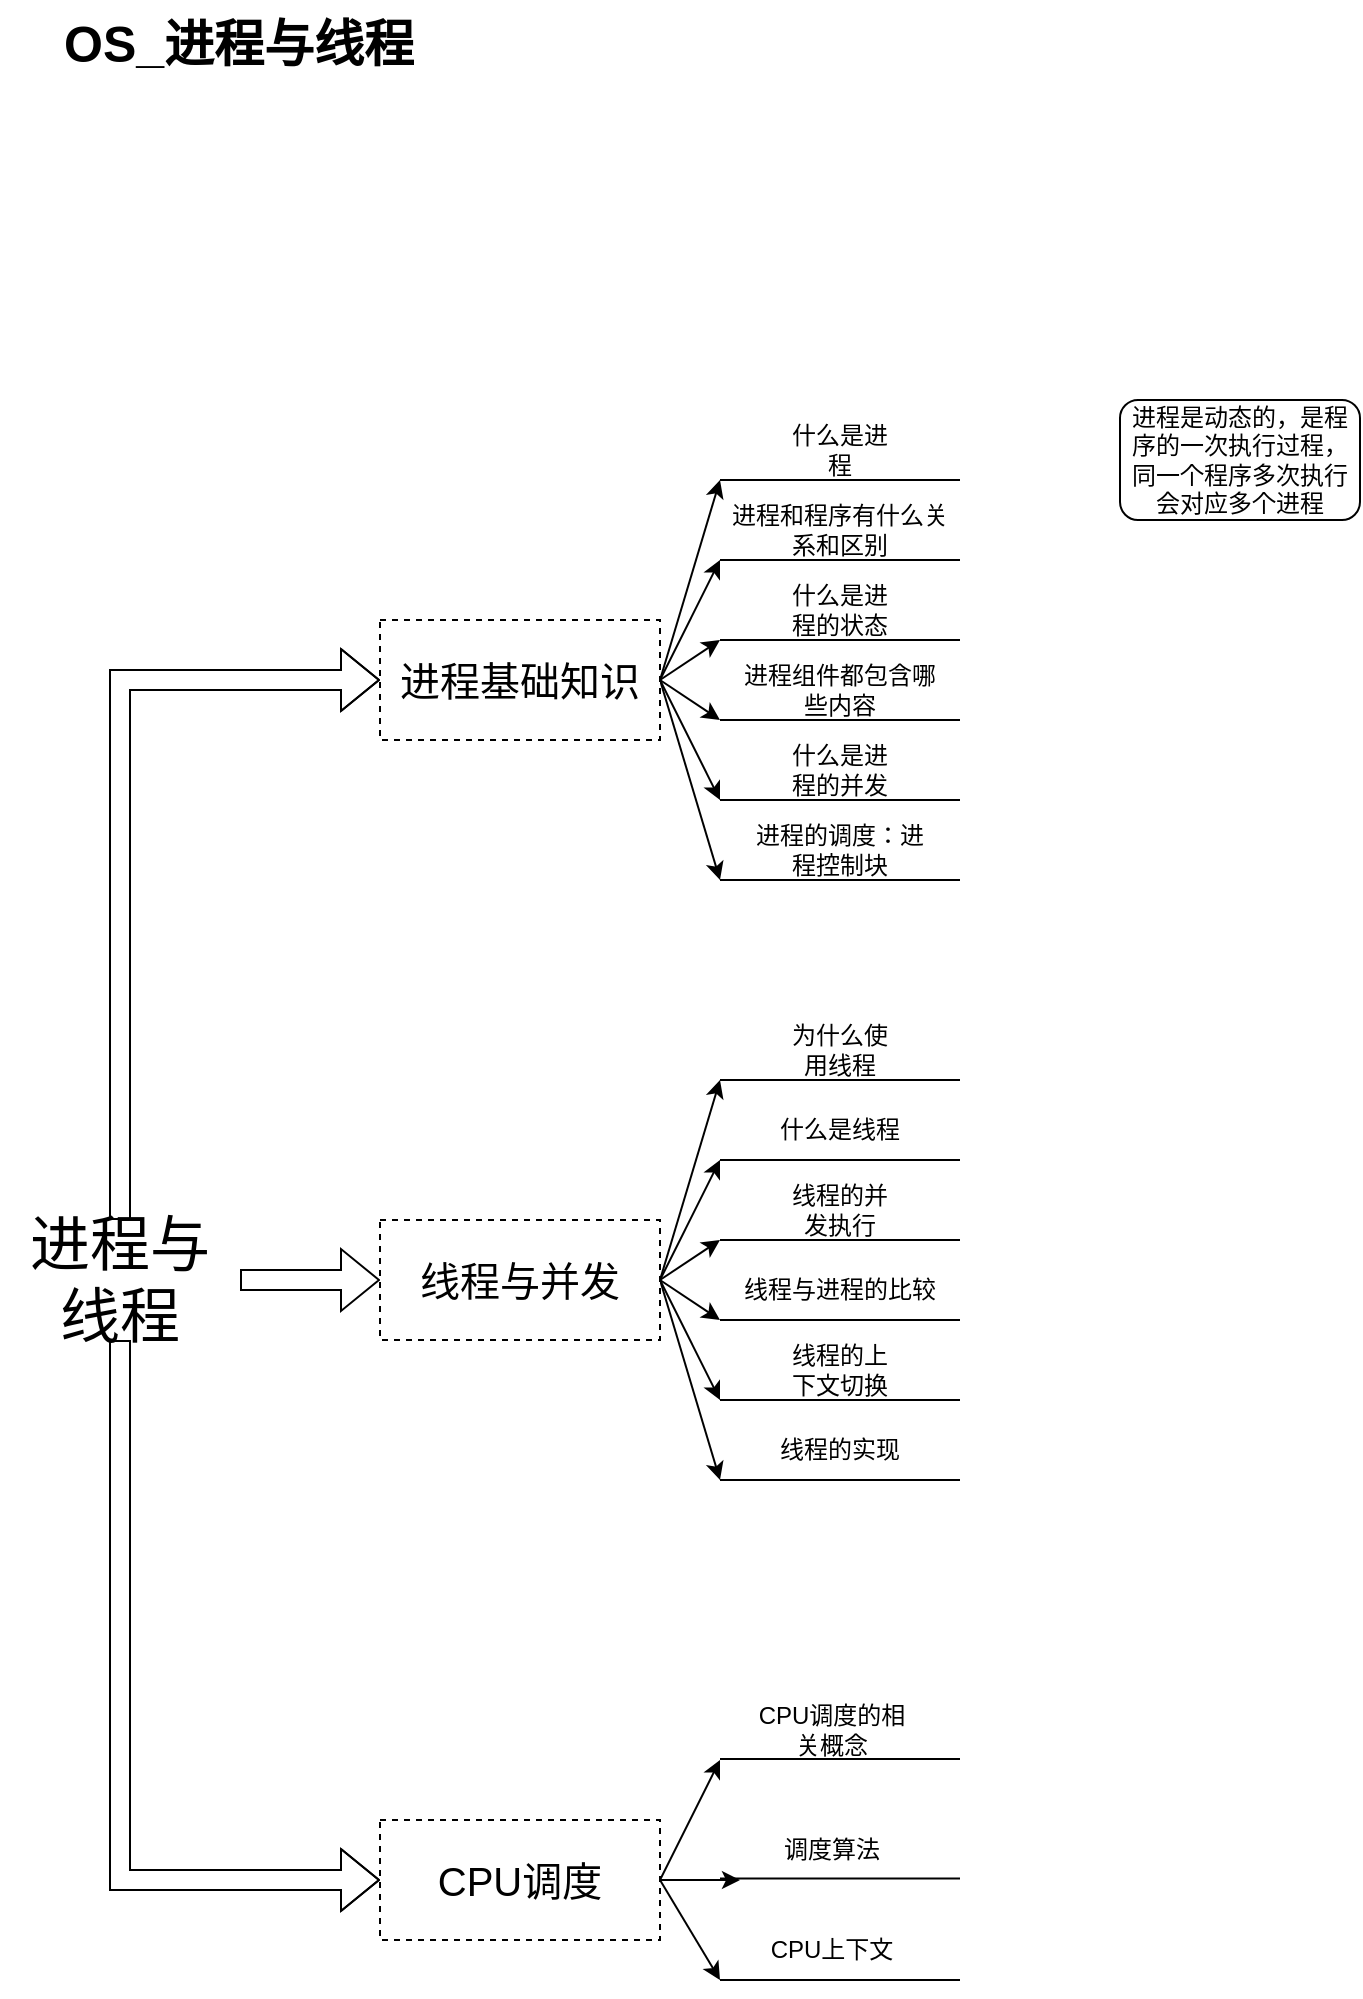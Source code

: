 <mxfile version="24.8.3">
  <diagram name="第 1 页" id="Skwe0buN1VDlV5Pr2Fpp">
    <mxGraphModel dx="440" dy="413" grid="1" gridSize="10" guides="1" tooltips="1" connect="1" arrows="1" fold="1" page="1" pageScale="1" pageWidth="827" pageHeight="1169" math="0" shadow="0">
      <root>
        <mxCell id="0" />
        <mxCell id="1" parent="0" />
        <mxCell id="q8A6Jre_Dmv5E1ko5mhS-2" value="&lt;h1 style=&quot;margin-top: 0px;&quot;&gt;&lt;font style=&quot;font-size: 25px;&quot;&gt;OS_进程与线程&lt;/font&gt;&lt;/h1&gt;" style="text;html=1;whiteSpace=wrap;overflow=hidden;rounded=0;" parent="1" vertex="1">
          <mxGeometry x="40" y="20" width="180" height="120" as="geometry" />
        </mxCell>
        <mxCell id="qNVe5_VQKZbHT0BbcTsc-54" value="" style="group" vertex="1" connectable="0" parent="1">
          <mxGeometry x="10" y="230" width="480" height="780" as="geometry" />
        </mxCell>
        <mxCell id="q8A6Jre_Dmv5E1ko5mhS-20" style="edgeStyle=orthogonalEdgeStyle;rounded=0;orthogonalLoop=1;jettySize=auto;html=1;exitX=0.5;exitY=0;exitDx=0;exitDy=0;entryX=0;entryY=0.5;entryDx=0;entryDy=0;shape=flexArrow;" parent="qNVe5_VQKZbHT0BbcTsc-54" source="q8A6Jre_Dmv5E1ko5mhS-11" target="q8A6Jre_Dmv5E1ko5mhS-12" edge="1">
          <mxGeometry relative="1" as="geometry" />
        </mxCell>
        <mxCell id="q8A6Jre_Dmv5E1ko5mhS-21" style="edgeStyle=orthogonalEdgeStyle;rounded=0;orthogonalLoop=1;jettySize=auto;html=1;exitX=1;exitY=0.5;exitDx=0;exitDy=0;entryX=0;entryY=0.5;entryDx=0;entryDy=0;shape=flexArrow;" parent="qNVe5_VQKZbHT0BbcTsc-54" source="q8A6Jre_Dmv5E1ko5mhS-11" target="q8A6Jre_Dmv5E1ko5mhS-13" edge="1">
          <mxGeometry relative="1" as="geometry" />
        </mxCell>
        <mxCell id="q8A6Jre_Dmv5E1ko5mhS-22" style="edgeStyle=orthogonalEdgeStyle;rounded=0;orthogonalLoop=1;jettySize=auto;html=1;exitX=0.5;exitY=1;exitDx=0;exitDy=0;entryX=0;entryY=0.5;entryDx=0;entryDy=0;shape=flexArrow;" parent="qNVe5_VQKZbHT0BbcTsc-54" source="q8A6Jre_Dmv5E1ko5mhS-11" target="q8A6Jre_Dmv5E1ko5mhS-14" edge="1">
          <mxGeometry relative="1" as="geometry" />
        </mxCell>
        <mxCell id="q8A6Jre_Dmv5E1ko5mhS-11" value="&lt;font style=&quot;font-size: 30px;&quot;&gt;进程与线程&lt;/font&gt;" style="rounded=0;whiteSpace=wrap;html=1;fontSize=20;fillColor=none;strokeColor=none;" parent="qNVe5_VQKZbHT0BbcTsc-54" vertex="1">
          <mxGeometry y="400" width="120" height="60" as="geometry" />
        </mxCell>
        <mxCell id="qNVe5_VQKZbHT0BbcTsc-23" value="" style="group" vertex="1" connectable="0" parent="qNVe5_VQKZbHT0BbcTsc-54">
          <mxGeometry x="190" width="290" height="230" as="geometry" />
        </mxCell>
        <mxCell id="qNVe5_VQKZbHT0BbcTsc-17" style="edgeStyle=none;rounded=0;orthogonalLoop=1;jettySize=auto;html=1;exitX=1;exitY=0.5;exitDx=0;exitDy=0;" edge="1" parent="qNVe5_VQKZbHT0BbcTsc-23" source="q8A6Jre_Dmv5E1ko5mhS-12">
          <mxGeometry relative="1" as="geometry">
            <mxPoint x="170" y="30" as="targetPoint" />
          </mxGeometry>
        </mxCell>
        <mxCell id="qNVe5_VQKZbHT0BbcTsc-18" style="edgeStyle=none;rounded=0;orthogonalLoop=1;jettySize=auto;html=1;exitX=1;exitY=0.5;exitDx=0;exitDy=0;" edge="1" parent="qNVe5_VQKZbHT0BbcTsc-23" source="q8A6Jre_Dmv5E1ko5mhS-12">
          <mxGeometry relative="1" as="geometry">
            <mxPoint x="170" y="70" as="targetPoint" />
          </mxGeometry>
        </mxCell>
        <mxCell id="qNVe5_VQKZbHT0BbcTsc-19" style="edgeStyle=none;rounded=0;orthogonalLoop=1;jettySize=auto;html=1;exitX=1;exitY=0.5;exitDx=0;exitDy=0;" edge="1" parent="qNVe5_VQKZbHT0BbcTsc-23" source="q8A6Jre_Dmv5E1ko5mhS-12">
          <mxGeometry relative="1" as="geometry">
            <mxPoint x="170" y="110" as="targetPoint" />
          </mxGeometry>
        </mxCell>
        <mxCell id="qNVe5_VQKZbHT0BbcTsc-20" style="edgeStyle=none;rounded=0;orthogonalLoop=1;jettySize=auto;html=1;exitX=1;exitY=0.5;exitDx=0;exitDy=0;" edge="1" parent="qNVe5_VQKZbHT0BbcTsc-23" source="q8A6Jre_Dmv5E1ko5mhS-12">
          <mxGeometry relative="1" as="geometry">
            <mxPoint x="170" y="150" as="targetPoint" />
          </mxGeometry>
        </mxCell>
        <mxCell id="qNVe5_VQKZbHT0BbcTsc-21" style="edgeStyle=none;rounded=0;orthogonalLoop=1;jettySize=auto;html=1;exitX=1;exitY=0.5;exitDx=0;exitDy=0;" edge="1" parent="qNVe5_VQKZbHT0BbcTsc-23" source="q8A6Jre_Dmv5E1ko5mhS-12">
          <mxGeometry relative="1" as="geometry">
            <mxPoint x="170" y="190" as="targetPoint" />
          </mxGeometry>
        </mxCell>
        <mxCell id="qNVe5_VQKZbHT0BbcTsc-22" style="edgeStyle=none;rounded=0;orthogonalLoop=1;jettySize=auto;html=1;exitX=1;exitY=0.5;exitDx=0;exitDy=0;" edge="1" parent="qNVe5_VQKZbHT0BbcTsc-23" source="q8A6Jre_Dmv5E1ko5mhS-12">
          <mxGeometry relative="1" as="geometry">
            <mxPoint x="170" y="230" as="targetPoint" />
          </mxGeometry>
        </mxCell>
        <mxCell id="q8A6Jre_Dmv5E1ko5mhS-12" value="进程基础知识" style="rounded=0;whiteSpace=wrap;html=1;fontSize=20;dashed=1;" parent="qNVe5_VQKZbHT0BbcTsc-23" vertex="1">
          <mxGeometry y="100" width="140" height="60" as="geometry" />
        </mxCell>
        <mxCell id="q8A6Jre_Dmv5E1ko5mhS-35" value="什么是进程" style="text;html=1;align=center;verticalAlign=middle;whiteSpace=wrap;rounded=0;" parent="qNVe5_VQKZbHT0BbcTsc-23" vertex="1">
          <mxGeometry x="200" width="60" height="30" as="geometry" />
        </mxCell>
        <mxCell id="q8A6Jre_Dmv5E1ko5mhS-37" value="" style="endArrow=none;html=1;rounded=0;" parent="qNVe5_VQKZbHT0BbcTsc-23" edge="1">
          <mxGeometry width="50" height="50" relative="1" as="geometry">
            <mxPoint x="170" y="30" as="sourcePoint" />
            <mxPoint x="290" y="30" as="targetPoint" />
            <Array as="points" />
          </mxGeometry>
        </mxCell>
        <mxCell id="q8A6Jre_Dmv5E1ko5mhS-38" value="" style="endArrow=none;html=1;rounded=0;" parent="qNVe5_VQKZbHT0BbcTsc-23" edge="1">
          <mxGeometry width="50" height="50" relative="1" as="geometry">
            <mxPoint x="170" y="70" as="sourcePoint" />
            <mxPoint x="290" y="70" as="targetPoint" />
            <Array as="points" />
          </mxGeometry>
        </mxCell>
        <mxCell id="q8A6Jre_Dmv5E1ko5mhS-40" value="进程和程序有什么关系和区别" style="text;html=1;align=center;verticalAlign=middle;whiteSpace=wrap;rounded=0;" parent="qNVe5_VQKZbHT0BbcTsc-23" vertex="1">
          <mxGeometry x="175" y="40" width="110" height="30" as="geometry" />
        </mxCell>
        <mxCell id="q8A6Jre_Dmv5E1ko5mhS-41" value="" style="endArrow=none;html=1;rounded=0;" parent="qNVe5_VQKZbHT0BbcTsc-23" edge="1">
          <mxGeometry width="50" height="50" relative="1" as="geometry">
            <mxPoint x="170" y="110" as="sourcePoint" />
            <mxPoint x="290" y="110" as="targetPoint" />
            <Array as="points" />
          </mxGeometry>
        </mxCell>
        <mxCell id="q8A6Jre_Dmv5E1ko5mhS-42" value="什么是进程的状态" style="text;html=1;align=center;verticalAlign=middle;whiteSpace=wrap;rounded=0;" parent="qNVe5_VQKZbHT0BbcTsc-23" vertex="1">
          <mxGeometry x="200" y="80" width="60" height="30" as="geometry" />
        </mxCell>
        <mxCell id="q8A6Jre_Dmv5E1ko5mhS-44" value="" style="endArrow=none;html=1;rounded=0;" parent="qNVe5_VQKZbHT0BbcTsc-23" edge="1">
          <mxGeometry width="50" height="50" relative="1" as="geometry">
            <mxPoint x="170" y="150" as="sourcePoint" />
            <mxPoint x="290" y="150" as="targetPoint" />
            <Array as="points" />
          </mxGeometry>
        </mxCell>
        <mxCell id="q8A6Jre_Dmv5E1ko5mhS-46" value="进程组件都包含哪些内容" style="text;html=1;align=center;verticalAlign=middle;whiteSpace=wrap;rounded=0;" parent="qNVe5_VQKZbHT0BbcTsc-23" vertex="1">
          <mxGeometry x="180" y="120" width="100" height="30" as="geometry" />
        </mxCell>
        <mxCell id="q8A6Jre_Dmv5E1ko5mhS-47" value="" style="endArrow=none;html=1;rounded=0;" parent="qNVe5_VQKZbHT0BbcTsc-23" edge="1">
          <mxGeometry width="50" height="50" relative="1" as="geometry">
            <mxPoint x="170" y="190" as="sourcePoint" />
            <mxPoint x="290" y="190" as="targetPoint" />
            <Array as="points" />
          </mxGeometry>
        </mxCell>
        <mxCell id="q8A6Jre_Dmv5E1ko5mhS-48" value="什么是进程的并发" style="text;html=1;align=center;verticalAlign=middle;whiteSpace=wrap;rounded=0;" parent="qNVe5_VQKZbHT0BbcTsc-23" vertex="1">
          <mxGeometry x="200" y="160" width="60" height="30" as="geometry" />
        </mxCell>
        <mxCell id="q8A6Jre_Dmv5E1ko5mhS-49" value="" style="endArrow=none;html=1;rounded=0;" parent="qNVe5_VQKZbHT0BbcTsc-23" edge="1">
          <mxGeometry width="50" height="50" relative="1" as="geometry">
            <mxPoint x="170" y="230" as="sourcePoint" />
            <mxPoint x="290" y="230" as="targetPoint" />
            <Array as="points" />
          </mxGeometry>
        </mxCell>
        <mxCell id="q8A6Jre_Dmv5E1ko5mhS-51" value="进程的调度：进程控制块" style="text;html=1;align=center;verticalAlign=middle;whiteSpace=wrap;rounded=0;" parent="qNVe5_VQKZbHT0BbcTsc-23" vertex="1">
          <mxGeometry x="185" y="200" width="90" height="30" as="geometry" />
        </mxCell>
        <mxCell id="qNVe5_VQKZbHT0BbcTsc-42" value="" style="group" vertex="1" connectable="0" parent="qNVe5_VQKZbHT0BbcTsc-54">
          <mxGeometry x="190" y="300" width="290" height="230" as="geometry" />
        </mxCell>
        <mxCell id="qNVe5_VQKZbHT0BbcTsc-36" style="edgeStyle=none;rounded=0;orthogonalLoop=1;jettySize=auto;html=1;exitX=1;exitY=0.5;exitDx=0;exitDy=0;" edge="1" parent="qNVe5_VQKZbHT0BbcTsc-42" source="q8A6Jre_Dmv5E1ko5mhS-13">
          <mxGeometry relative="1" as="geometry">
            <mxPoint x="170" y="30" as="targetPoint" />
          </mxGeometry>
        </mxCell>
        <mxCell id="qNVe5_VQKZbHT0BbcTsc-37" style="edgeStyle=none;rounded=0;orthogonalLoop=1;jettySize=auto;html=1;exitX=1;exitY=0.5;exitDx=0;exitDy=0;" edge="1" parent="qNVe5_VQKZbHT0BbcTsc-42" source="q8A6Jre_Dmv5E1ko5mhS-13">
          <mxGeometry relative="1" as="geometry">
            <mxPoint x="170" y="70" as="targetPoint" />
          </mxGeometry>
        </mxCell>
        <mxCell id="qNVe5_VQKZbHT0BbcTsc-38" style="edgeStyle=none;rounded=0;orthogonalLoop=1;jettySize=auto;html=1;exitX=1;exitY=0.5;exitDx=0;exitDy=0;" edge="1" parent="qNVe5_VQKZbHT0BbcTsc-42" source="q8A6Jre_Dmv5E1ko5mhS-13">
          <mxGeometry relative="1" as="geometry">
            <mxPoint x="170" y="110" as="targetPoint" />
          </mxGeometry>
        </mxCell>
        <mxCell id="qNVe5_VQKZbHT0BbcTsc-39" style="edgeStyle=none;rounded=0;orthogonalLoop=1;jettySize=auto;html=1;exitX=1;exitY=0.5;exitDx=0;exitDy=0;" edge="1" parent="qNVe5_VQKZbHT0BbcTsc-42" source="q8A6Jre_Dmv5E1ko5mhS-13">
          <mxGeometry relative="1" as="geometry">
            <mxPoint x="170" y="150" as="targetPoint" />
          </mxGeometry>
        </mxCell>
        <mxCell id="qNVe5_VQKZbHT0BbcTsc-40" style="edgeStyle=none;rounded=0;orthogonalLoop=1;jettySize=auto;html=1;exitX=1;exitY=0.5;exitDx=0;exitDy=0;" edge="1" parent="qNVe5_VQKZbHT0BbcTsc-42" source="q8A6Jre_Dmv5E1ko5mhS-13">
          <mxGeometry relative="1" as="geometry">
            <mxPoint x="170" y="190" as="targetPoint" />
          </mxGeometry>
        </mxCell>
        <mxCell id="qNVe5_VQKZbHT0BbcTsc-41" style="edgeStyle=none;rounded=0;orthogonalLoop=1;jettySize=auto;html=1;exitX=1;exitY=0.5;exitDx=0;exitDy=0;" edge="1" parent="qNVe5_VQKZbHT0BbcTsc-42" source="q8A6Jre_Dmv5E1ko5mhS-13">
          <mxGeometry relative="1" as="geometry">
            <mxPoint x="170" y="230" as="targetPoint" />
          </mxGeometry>
        </mxCell>
        <mxCell id="q8A6Jre_Dmv5E1ko5mhS-13" value="线程与并发" style="rounded=0;whiteSpace=wrap;html=1;fontSize=20;dashed=1;" parent="qNVe5_VQKZbHT0BbcTsc-42" vertex="1">
          <mxGeometry y="100" width="140" height="60" as="geometry" />
        </mxCell>
        <mxCell id="qNVe5_VQKZbHT0BbcTsc-24" value="" style="endArrow=none;html=1;rounded=0;" edge="1" parent="qNVe5_VQKZbHT0BbcTsc-42">
          <mxGeometry width="50" height="50" relative="1" as="geometry">
            <mxPoint x="170" y="30" as="sourcePoint" />
            <mxPoint x="290" y="30" as="targetPoint" />
            <Array as="points" />
          </mxGeometry>
        </mxCell>
        <mxCell id="qNVe5_VQKZbHT0BbcTsc-25" value="" style="endArrow=none;html=1;rounded=0;" edge="1" parent="qNVe5_VQKZbHT0BbcTsc-42">
          <mxGeometry width="50" height="50" relative="1" as="geometry">
            <mxPoint x="170" y="70" as="sourcePoint" />
            <mxPoint x="290" y="70" as="targetPoint" />
            <Array as="points" />
          </mxGeometry>
        </mxCell>
        <mxCell id="qNVe5_VQKZbHT0BbcTsc-26" value="什么是线程" style="text;html=1;align=center;verticalAlign=middle;whiteSpace=wrap;rounded=0;" vertex="1" parent="qNVe5_VQKZbHT0BbcTsc-42">
          <mxGeometry x="175" y="40" width="110" height="30" as="geometry" />
        </mxCell>
        <mxCell id="qNVe5_VQKZbHT0BbcTsc-27" value="" style="endArrow=none;html=1;rounded=0;" edge="1" parent="qNVe5_VQKZbHT0BbcTsc-42">
          <mxGeometry width="50" height="50" relative="1" as="geometry">
            <mxPoint x="170" y="110" as="sourcePoint" />
            <mxPoint x="290" y="110" as="targetPoint" />
            <Array as="points" />
          </mxGeometry>
        </mxCell>
        <mxCell id="qNVe5_VQKZbHT0BbcTsc-28" value="线程的并发执行" style="text;html=1;align=center;verticalAlign=middle;whiteSpace=wrap;rounded=0;" vertex="1" parent="qNVe5_VQKZbHT0BbcTsc-42">
          <mxGeometry x="200" y="80" width="60" height="30" as="geometry" />
        </mxCell>
        <mxCell id="qNVe5_VQKZbHT0BbcTsc-29" value="" style="endArrow=none;html=1;rounded=0;" edge="1" parent="qNVe5_VQKZbHT0BbcTsc-42">
          <mxGeometry width="50" height="50" relative="1" as="geometry">
            <mxPoint x="170" y="150" as="sourcePoint" />
            <mxPoint x="290" y="150" as="targetPoint" />
            <Array as="points" />
          </mxGeometry>
        </mxCell>
        <mxCell id="qNVe5_VQKZbHT0BbcTsc-30" value="线程与进程的比较" style="text;html=1;align=center;verticalAlign=middle;whiteSpace=wrap;rounded=0;" vertex="1" parent="qNVe5_VQKZbHT0BbcTsc-42">
          <mxGeometry x="180" y="120" width="100" height="30" as="geometry" />
        </mxCell>
        <mxCell id="qNVe5_VQKZbHT0BbcTsc-31" value="" style="endArrow=none;html=1;rounded=0;" edge="1" parent="qNVe5_VQKZbHT0BbcTsc-42">
          <mxGeometry width="50" height="50" relative="1" as="geometry">
            <mxPoint x="170" y="190" as="sourcePoint" />
            <mxPoint x="290" y="190" as="targetPoint" />
            <Array as="points" />
          </mxGeometry>
        </mxCell>
        <mxCell id="qNVe5_VQKZbHT0BbcTsc-32" value="线程的上下文切换" style="text;html=1;align=center;verticalAlign=middle;whiteSpace=wrap;rounded=0;" vertex="1" parent="qNVe5_VQKZbHT0BbcTsc-42">
          <mxGeometry x="200" y="160" width="60" height="30" as="geometry" />
        </mxCell>
        <mxCell id="qNVe5_VQKZbHT0BbcTsc-33" value="" style="endArrow=none;html=1;rounded=0;" edge="1" parent="qNVe5_VQKZbHT0BbcTsc-42">
          <mxGeometry width="50" height="50" relative="1" as="geometry">
            <mxPoint x="170" y="230" as="sourcePoint" />
            <mxPoint x="290" y="230" as="targetPoint" />
            <Array as="points" />
          </mxGeometry>
        </mxCell>
        <mxCell id="qNVe5_VQKZbHT0BbcTsc-34" value="线程的实现" style="text;html=1;align=center;verticalAlign=middle;whiteSpace=wrap;rounded=0;" vertex="1" parent="qNVe5_VQKZbHT0BbcTsc-42">
          <mxGeometry x="185" y="200" width="90" height="30" as="geometry" />
        </mxCell>
        <mxCell id="qNVe5_VQKZbHT0BbcTsc-35" value="为什么使用线程" style="text;html=1;align=center;verticalAlign=middle;whiteSpace=wrap;rounded=0;" vertex="1" parent="qNVe5_VQKZbHT0BbcTsc-42">
          <mxGeometry x="200" width="60" height="30" as="geometry" />
        </mxCell>
        <mxCell id="qNVe5_VQKZbHT0BbcTsc-52" value="" style="group" vertex="1" connectable="0" parent="qNVe5_VQKZbHT0BbcTsc-54">
          <mxGeometry x="190" y="640" width="290" height="140" as="geometry" />
        </mxCell>
        <mxCell id="qNVe5_VQKZbHT0BbcTsc-49" style="edgeStyle=none;rounded=0;orthogonalLoop=1;jettySize=auto;html=1;exitX=1;exitY=0.5;exitDx=0;exitDy=0;" edge="1" parent="qNVe5_VQKZbHT0BbcTsc-52" source="q8A6Jre_Dmv5E1ko5mhS-14">
          <mxGeometry relative="1" as="geometry">
            <mxPoint x="170" y="30" as="targetPoint" />
          </mxGeometry>
        </mxCell>
        <mxCell id="qNVe5_VQKZbHT0BbcTsc-50" style="edgeStyle=none;rounded=0;orthogonalLoop=1;jettySize=auto;html=1;exitX=1;exitY=0.5;exitDx=0;exitDy=0;" edge="1" parent="qNVe5_VQKZbHT0BbcTsc-52" source="q8A6Jre_Dmv5E1ko5mhS-14">
          <mxGeometry relative="1" as="geometry">
            <mxPoint x="180" y="90" as="targetPoint" />
          </mxGeometry>
        </mxCell>
        <mxCell id="qNVe5_VQKZbHT0BbcTsc-51" style="edgeStyle=none;rounded=0;orthogonalLoop=1;jettySize=auto;html=1;exitX=1;exitY=0.5;exitDx=0;exitDy=0;" edge="1" parent="qNVe5_VQKZbHT0BbcTsc-52" source="q8A6Jre_Dmv5E1ko5mhS-14">
          <mxGeometry relative="1" as="geometry">
            <mxPoint x="170" y="140" as="targetPoint" />
          </mxGeometry>
        </mxCell>
        <mxCell id="q8A6Jre_Dmv5E1ko5mhS-14" value="CPU调度" style="rounded=0;whiteSpace=wrap;html=1;fontSize=20;dashed=1;" parent="qNVe5_VQKZbHT0BbcTsc-52" vertex="1">
          <mxGeometry y="60" width="140" height="60" as="geometry" />
        </mxCell>
        <mxCell id="qNVe5_VQKZbHT0BbcTsc-43" value="" style="endArrow=none;html=1;rounded=0;" edge="1" parent="qNVe5_VQKZbHT0BbcTsc-52">
          <mxGeometry width="50" height="50" relative="1" as="geometry">
            <mxPoint x="170" y="29.5" as="sourcePoint" />
            <mxPoint x="290" y="29.5" as="targetPoint" />
            <Array as="points" />
          </mxGeometry>
        </mxCell>
        <mxCell id="qNVe5_VQKZbHT0BbcTsc-44" value="CPU调度的相关概念" style="text;html=1;align=center;verticalAlign=middle;whiteSpace=wrap;rounded=0;" vertex="1" parent="qNVe5_VQKZbHT0BbcTsc-52">
          <mxGeometry x="186" width="80" height="30" as="geometry" />
        </mxCell>
        <mxCell id="qNVe5_VQKZbHT0BbcTsc-45" value="" style="endArrow=none;html=1;rounded=0;" edge="1" parent="qNVe5_VQKZbHT0BbcTsc-52">
          <mxGeometry width="50" height="50" relative="1" as="geometry">
            <mxPoint x="170" y="89.31" as="sourcePoint" />
            <mxPoint x="290" y="89.31" as="targetPoint" />
            <Array as="points" />
          </mxGeometry>
        </mxCell>
        <mxCell id="qNVe5_VQKZbHT0BbcTsc-46" value="调度算法" style="text;html=1;align=center;verticalAlign=middle;whiteSpace=wrap;rounded=0;" vertex="1" parent="qNVe5_VQKZbHT0BbcTsc-52">
          <mxGeometry x="196" y="60" width="60" height="30" as="geometry" />
        </mxCell>
        <mxCell id="qNVe5_VQKZbHT0BbcTsc-47" value="" style="endArrow=none;html=1;rounded=0;" edge="1" parent="qNVe5_VQKZbHT0BbcTsc-52">
          <mxGeometry width="50" height="50" relative="1" as="geometry">
            <mxPoint x="170" y="140" as="sourcePoint" />
            <mxPoint x="290" y="140" as="targetPoint" />
            <Array as="points" />
          </mxGeometry>
        </mxCell>
        <mxCell id="qNVe5_VQKZbHT0BbcTsc-48" value="CPU上下文" style="text;html=1;align=center;verticalAlign=middle;whiteSpace=wrap;rounded=0;" vertex="1" parent="qNVe5_VQKZbHT0BbcTsc-52">
          <mxGeometry x="189" y="110" width="74" height="30" as="geometry" />
        </mxCell>
        <mxCell id="qNVe5_VQKZbHT0BbcTsc-55" value="进程是动态的，是程序的一次执行过程，同一个程序多次执行会对应多个进程" style="rounded=1;whiteSpace=wrap;html=1;" vertex="1" parent="1">
          <mxGeometry x="570" y="220" width="120" height="60" as="geometry" />
        </mxCell>
      </root>
    </mxGraphModel>
  </diagram>
</mxfile>
